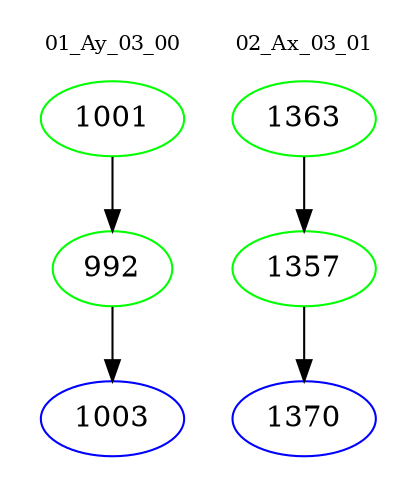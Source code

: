 digraph{
subgraph cluster_0 {
color = white
label = "01_Ay_03_00";
fontsize=10;
T0_1001 [label="1001", color="green"]
T0_1001 -> T0_992 [color="black"]
T0_992 [label="992", color="green"]
T0_992 -> T0_1003 [color="black"]
T0_1003 [label="1003", color="blue"]
}
subgraph cluster_1 {
color = white
label = "02_Ax_03_01";
fontsize=10;
T1_1363 [label="1363", color="green"]
T1_1363 -> T1_1357 [color="black"]
T1_1357 [label="1357", color="green"]
T1_1357 -> T1_1370 [color="black"]
T1_1370 [label="1370", color="blue"]
}
}
